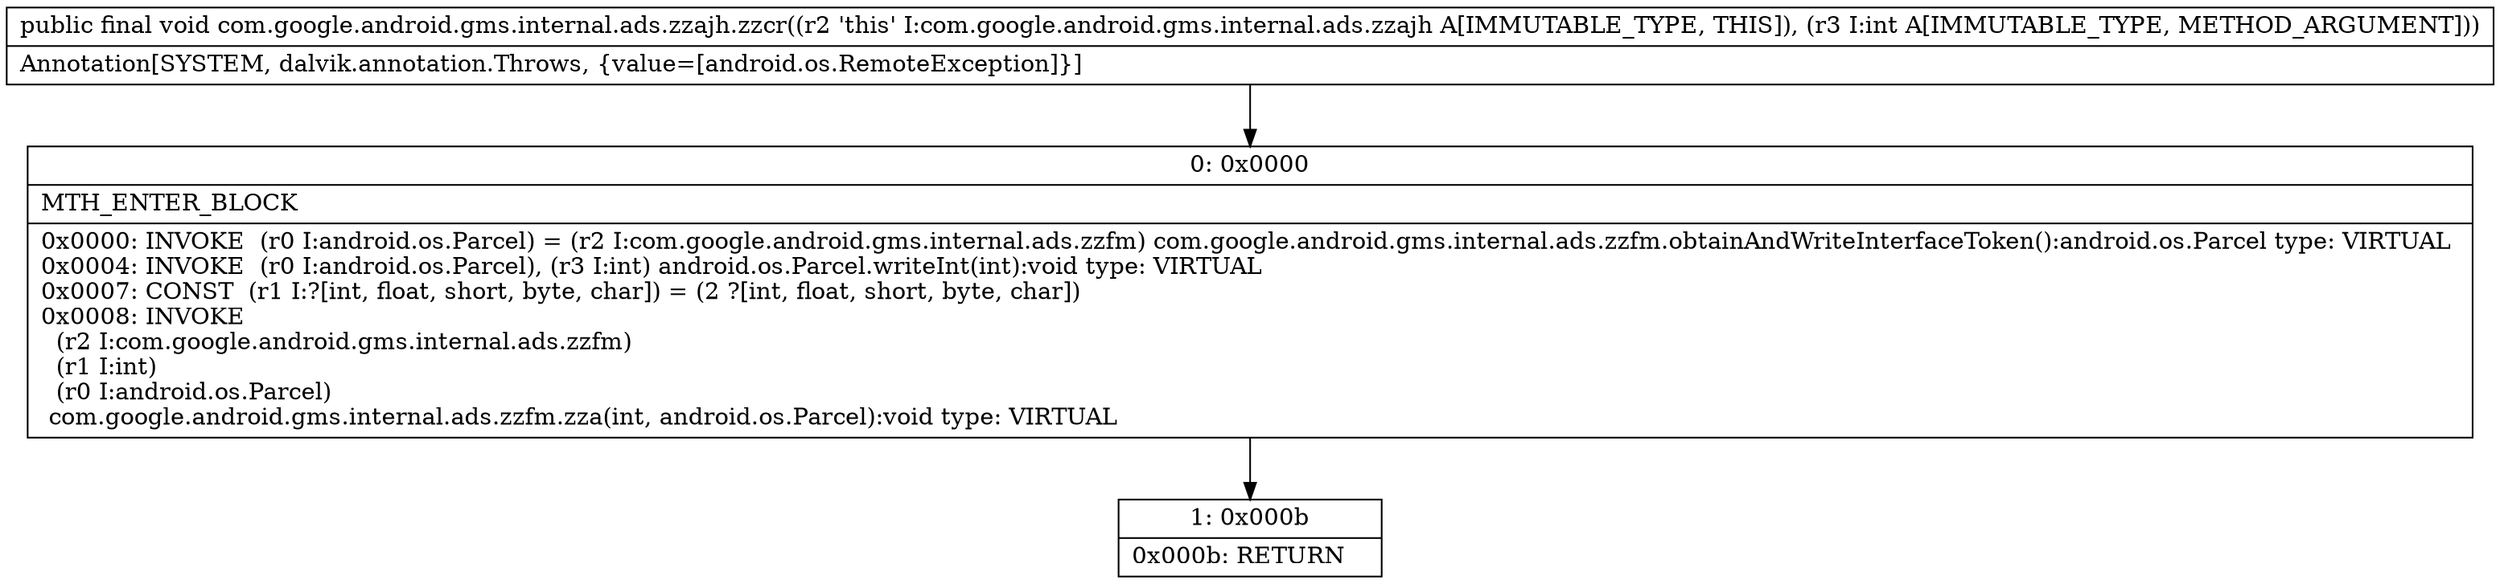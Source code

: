 digraph "CFG forcom.google.android.gms.internal.ads.zzajh.zzcr(I)V" {
Node_0 [shape=record,label="{0\:\ 0x0000|MTH_ENTER_BLOCK\l|0x0000: INVOKE  (r0 I:android.os.Parcel) = (r2 I:com.google.android.gms.internal.ads.zzfm) com.google.android.gms.internal.ads.zzfm.obtainAndWriteInterfaceToken():android.os.Parcel type: VIRTUAL \l0x0004: INVOKE  (r0 I:android.os.Parcel), (r3 I:int) android.os.Parcel.writeInt(int):void type: VIRTUAL \l0x0007: CONST  (r1 I:?[int, float, short, byte, char]) = (2 ?[int, float, short, byte, char]) \l0x0008: INVOKE  \l  (r2 I:com.google.android.gms.internal.ads.zzfm)\l  (r1 I:int)\l  (r0 I:android.os.Parcel)\l com.google.android.gms.internal.ads.zzfm.zza(int, android.os.Parcel):void type: VIRTUAL \l}"];
Node_1 [shape=record,label="{1\:\ 0x000b|0x000b: RETURN   \l}"];
MethodNode[shape=record,label="{public final void com.google.android.gms.internal.ads.zzajh.zzcr((r2 'this' I:com.google.android.gms.internal.ads.zzajh A[IMMUTABLE_TYPE, THIS]), (r3 I:int A[IMMUTABLE_TYPE, METHOD_ARGUMENT]))  | Annotation[SYSTEM, dalvik.annotation.Throws, \{value=[android.os.RemoteException]\}]\l}"];
MethodNode -> Node_0;
Node_0 -> Node_1;
}

